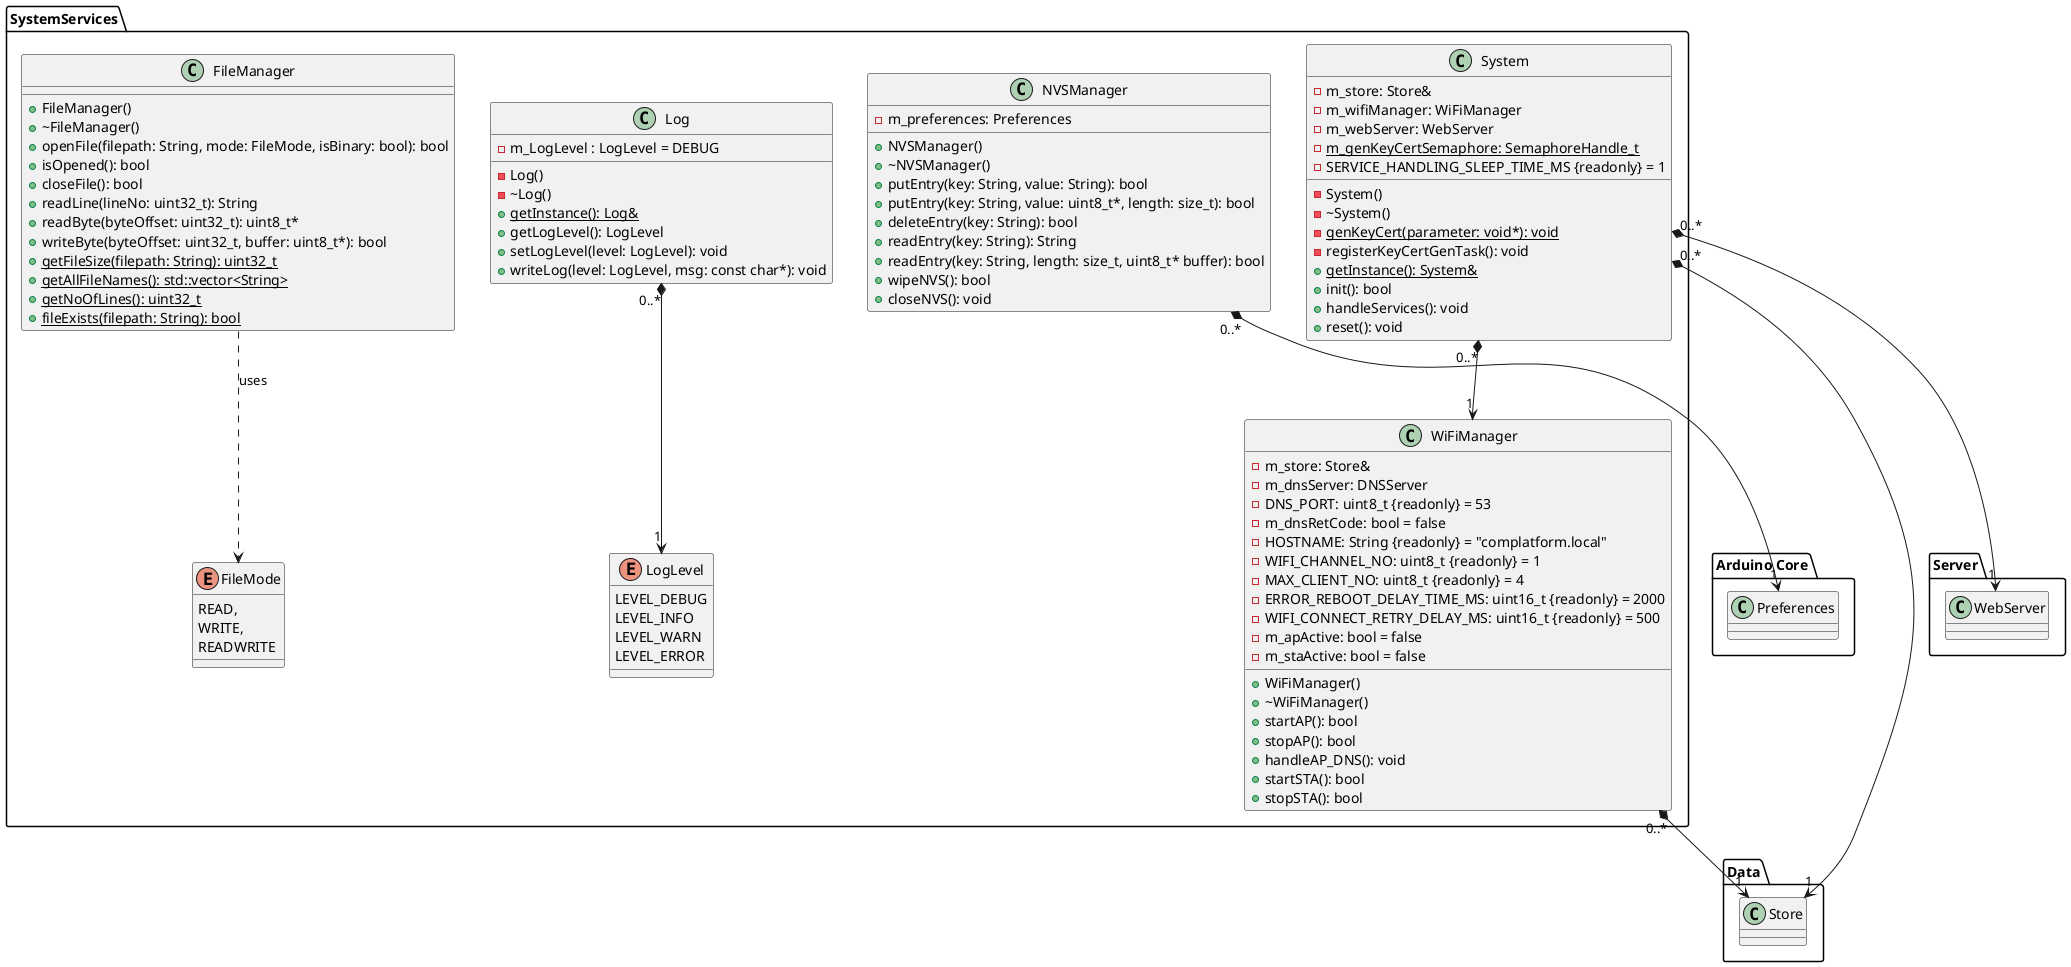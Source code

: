 @startuml
package Data
{
    class Store
}

package "Arduino Core"
{
    class Preferences
}

package Server 
{
    class WebServer
}

package SystemServices {
    enum LogLevel
    {
        LEVEL_DEBUG
        LEVEL_INFO
        LEVEL_WARN
        LEVEL_ERROR
    }

    class Log
    {
        - m_LogLevel : LogLevel = DEBUG

        - Log()
        - ~Log()
        {static} + getInstance(): Log&
        + getLogLevel(): LogLevel
        + setLogLevel(level: LogLevel): void
        + writeLog(level: LogLevel, msg: const char*): void
    }
    Log "0..*" *--> "1" LogLevel

    class NVSManager
    {
        - m_preferences: Preferences

        + NVSManager()
        + ~NVSManager()
        + putEntry(key: String, value: String): bool
        + putEntry(key: String, value: uint8_t*, length: size_t): bool
        + deleteEntry(key: String): bool
        + readEntry(key: String): String
        + readEntry(key: String, length: size_t, uint8_t* buffer): bool
        + wipeNVS(): bool
        + closeNVS(): void
    }
    NVSManager "0..*" *--> "1" Preferences

    enum FileMode
    {
        READ,
        WRITE,
        READWRITE
    }

    class FileManager
    {
        + FileManager()
        + ~FileManager()
        + openFile(filepath: String, mode: FileMode, isBinary: bool): bool
        + isOpened(): bool
        + closeFile(): bool
        + readLine(lineNo: uint32_t): String
        + readByte(byteOffset: uint32_t): uint8_t*
        + writeByte(byteOffset: uint32_t, buffer: uint8_t*): bool
        + {static} getFileSize(filepath: String): uint32_t
        + {static} getAllFileNames(): std::vector<String>
        + {static} getNoOfLines(): uint32_t
        + {static} fileExists(filepath: String): bool
    }
    FileManager ..> FileMode : uses

    class WiFiManager
    {
        - m_store: Store&
        - m_dnsServer: DNSServer
        - DNS_PORT: uint8_t {readonly} = 53
        - m_dnsRetCode: bool = false
        - HOSTNAME: String {readonly} = "complatform.local"
        - WIFI_CHANNEL_NO: uint8_t {readonly} = 1
        - MAX_CLIENT_NO: uint8_t {readonly} = 4
        - ERROR_REBOOT_DELAY_TIME_MS: uint16_t {readonly} = 2000
        - WIFI_CONNECT_RETRY_DELAY_MS: uint16_t {readonly} = 500
        - m_apActive: bool = false
        - m_staActive: bool = false
        + WiFiManager()
        + ~WiFiManager()
        + startAP(): bool
        + stopAP(): bool
        + handleAP_DNS(): void
        + startSTA(): bool
        + stopSTA(): bool
    }
    WiFiManager "0..*" *--> "1" Store

    class System
    {
        - m_store: Store&
        - m_wifiManager: WiFiManager
        - m_webServer: WebServer
        - {static} m_genKeyCertSemaphore: SemaphoreHandle_t
        - SERVICE_HANDLING_SLEEP_TIME_MS {readonly} = 1
        - System()
        - ~System()
        - {static} genKeyCert(parameter: void*): void
        - registerKeyCertGenTask(): void
        + {static} getInstance(): System&
        + init(): bool
        + handleServices(): void
        + reset(): void
    }
    System "0..*" *--> "1" WiFiManager
    System "0..*" *--> "1" Store
    System "0..*" *--> "1" WebServer
}
@enduml